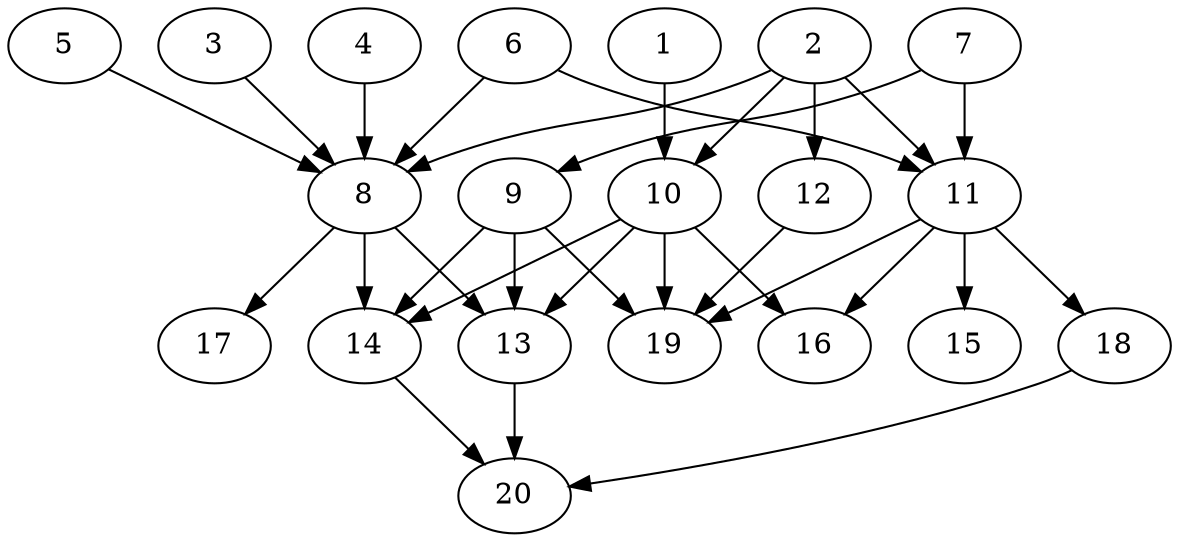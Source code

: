 // DAG automatically generated by daggen at Tue Jul 23 14:28:59 2019
// ./daggen --dot -n 20 --ccr 0.5 --fat 0.6 --regular 0.5 --density 0.7 --mindata 5242880 --maxdata 52428800 
digraph G {
  1 [size="15888384", alpha="0.05", expect_size="7944192"] 
  1 -> 10 [size ="7944192"]
  2 [size="38590464", alpha="0.12", expect_size="19295232"] 
  2 -> 8 [size ="19295232"]
  2 -> 10 [size ="19295232"]
  2 -> 11 [size ="19295232"]
  2 -> 12 [size ="19295232"]
  3 [size="42901504", alpha="0.05", expect_size="21450752"] 
  3 -> 8 [size ="21450752"]
  4 [size="95025152", alpha="0.00", expect_size="47512576"] 
  4 -> 8 [size ="47512576"]
  5 [size="53282816", alpha="0.00", expect_size="26641408"] 
  5 -> 8 [size ="26641408"]
  6 [size="37582848", alpha="0.09", expect_size="18791424"] 
  6 -> 8 [size ="18791424"]
  6 -> 11 [size ="18791424"]
  7 [size="94468096", alpha="0.18", expect_size="47234048"] 
  7 -> 9 [size ="47234048"]
  7 -> 11 [size ="47234048"]
  8 [size="21762048", alpha="0.05", expect_size="10881024"] 
  8 -> 13 [size ="10881024"]
  8 -> 14 [size ="10881024"]
  8 -> 17 [size ="10881024"]
  9 [size="18894848", alpha="0.18", expect_size="9447424"] 
  9 -> 13 [size ="9447424"]
  9 -> 14 [size ="9447424"]
  9 -> 19 [size ="9447424"]
  10 [size="89999360", alpha="0.13", expect_size="44999680"] 
  10 -> 13 [size ="44999680"]
  10 -> 14 [size ="44999680"]
  10 -> 16 [size ="44999680"]
  10 -> 19 [size ="44999680"]
  11 [size="78960640", alpha="0.03", expect_size="39480320"] 
  11 -> 15 [size ="39480320"]
  11 -> 16 [size ="39480320"]
  11 -> 18 [size ="39480320"]
  11 -> 19 [size ="39480320"]
  12 [size="103966720", alpha="0.13", expect_size="51983360"] 
  12 -> 19 [size ="51983360"]
  13 [size="64481280", alpha="0.10", expect_size="32240640"] 
  13 -> 20 [size ="32240640"]
  14 [size="87398400", alpha="0.17", expect_size="43699200"] 
  14 -> 20 [size ="43699200"]
  15 [size="87439360", alpha="0.15", expect_size="43719680"] 
  16 [size="87494656", alpha="0.13", expect_size="43747328"] 
  17 [size="36505600", alpha="0.14", expect_size="18252800"] 
  18 [size="28749824", alpha="0.16", expect_size="14374912"] 
  18 -> 20 [size ="14374912"]
  19 [size="53876736", alpha="0.04", expect_size="26938368"] 
  20 [size="45496320", alpha="0.01", expect_size="22748160"] 
}
